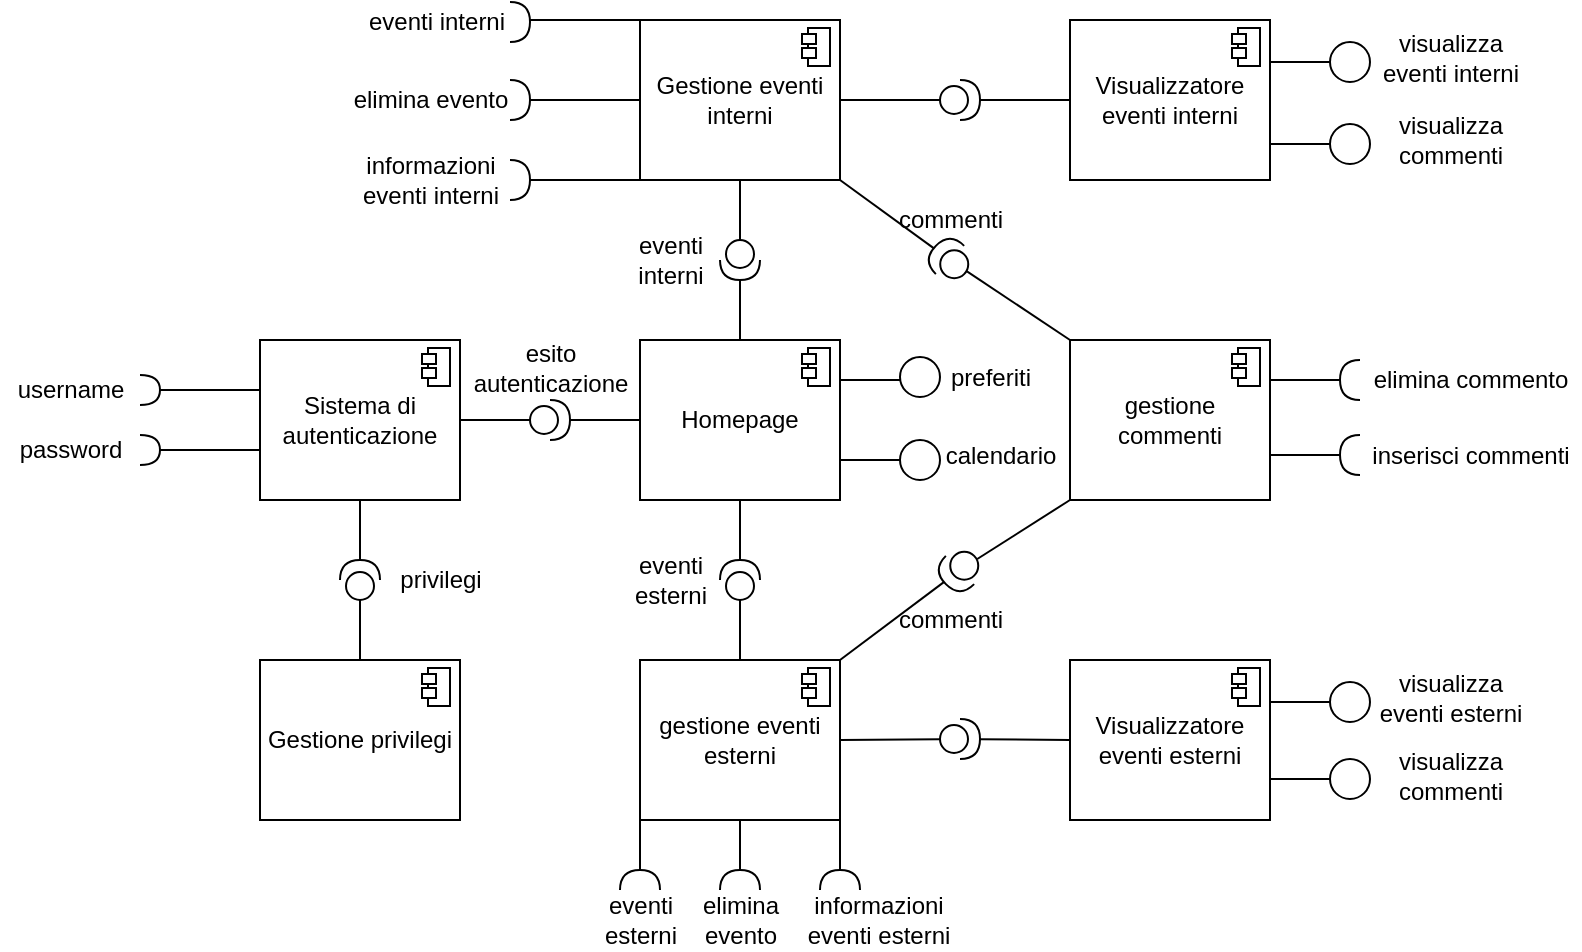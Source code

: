 <mxfile version="17.4.2" type="google"><diagram id="i2TZIHiU8EN7lXy9CvAy" name="Page-1"><mxGraphModel grid="1" page="1" gridSize="10" guides="1" tooltips="1" connect="1" arrows="1" fold="1" pageScale="1" pageWidth="1169" pageHeight="827" math="0" shadow="0"><root><mxCell id="0"/><mxCell id="1" parent="0"/><mxCell id="lE3G8hL8nq2MJDjkyOP7-1" value="Homepage" style="rounded=0;whiteSpace=wrap;html=1;" vertex="1" parent="1"><mxGeometry x="490" y="359" width="100" height="80" as="geometry"/></mxCell><mxCell id="lE3G8hL8nq2MJDjkyOP7-2" value="Sistema di autenticazione" style="rounded=0;whiteSpace=wrap;html=1;" vertex="1" parent="1"><mxGeometry x="300" y="359" width="100" height="80" as="geometry"/></mxCell><mxCell id="lE3G8hL8nq2MJDjkyOP7-10" style="edgeStyle=orthogonalEdgeStyle;rounded=0;orthogonalLoop=1;jettySize=auto;html=1;entryX=0;entryY=0.25;entryDx=0;entryDy=0;endArrow=none;endFill=0;" edge="1" parent="1" source="lE3G8hL8nq2MJDjkyOP7-9" target="lE3G8hL8nq2MJDjkyOP7-2"><mxGeometry relative="1" as="geometry"><mxPoint x="290" y="384" as="targetPoint"/><Array as="points"><mxPoint x="300" y="384"/></Array></mxGeometry></mxCell><mxCell id="lE3G8hL8nq2MJDjkyOP7-9" value="" style="shape=requiredInterface;html=1;verticalLabelPosition=bottom;sketch=0;" vertex="1" parent="1"><mxGeometry x="240" y="376.5" width="10" height="15" as="geometry"/></mxCell><mxCell id="lE3G8hL8nq2MJDjkyOP7-11" style="edgeStyle=orthogonalEdgeStyle;rounded=0;orthogonalLoop=1;jettySize=auto;html=1;entryX=0;entryY=0.25;entryDx=0;entryDy=0;endArrow=none;endFill=0;" edge="1" parent="1" source="lE3G8hL8nq2MJDjkyOP7-12"><mxGeometry relative="1" as="geometry"><mxPoint x="300" y="414" as="targetPoint"/><Array as="points"><mxPoint x="280" y="414"/><mxPoint x="280" y="414"/></Array></mxGeometry></mxCell><mxCell id="lE3G8hL8nq2MJDjkyOP7-12" value="" style="shape=requiredInterface;html=1;verticalLabelPosition=bottom;sketch=0;" vertex="1" parent="1"><mxGeometry x="240" y="406.5" width="10" height="15" as="geometry"/></mxCell><mxCell id="lE3G8hL8nq2MJDjkyOP7-13" value="username" style="text;html=1;align=center;verticalAlign=middle;resizable=0;points=[];autosize=1;strokeColor=none;fillColor=none;" vertex="1" parent="1"><mxGeometry x="170" y="374" width="70" height="20" as="geometry"/></mxCell><mxCell id="lE3G8hL8nq2MJDjkyOP7-14" value="password" style="text;html=1;align=center;verticalAlign=middle;resizable=0;points=[];autosize=1;strokeColor=none;fillColor=none;" vertex="1" parent="1"><mxGeometry x="170" y="404" width="70" height="20" as="geometry"/></mxCell><mxCell id="lE3G8hL8nq2MJDjkyOP7-21" value="" style="group" connectable="0" vertex="1" parent="1"><mxGeometry x="381" y="363" width="14" height="19" as="geometry"/></mxCell><mxCell id="lE3G8hL8nq2MJDjkyOP7-22" value="" style="rounded=0;whiteSpace=wrap;html=1;" vertex="1" parent="lE3G8hL8nq2MJDjkyOP7-21"><mxGeometry x="3" width="11" height="19" as="geometry"/></mxCell><mxCell id="lE3G8hL8nq2MJDjkyOP7-23" value="" style="rounded=0;whiteSpace=wrap;html=1;" vertex="1" parent="lE3G8hL8nq2MJDjkyOP7-21"><mxGeometry y="10" width="7" height="5" as="geometry"/></mxCell><mxCell id="lE3G8hL8nq2MJDjkyOP7-24" value="" style="rounded=0;whiteSpace=wrap;html=1;" vertex="1" parent="lE3G8hL8nq2MJDjkyOP7-21"><mxGeometry y="3" width="7" height="5" as="geometry"/></mxCell><mxCell id="lE3G8hL8nq2MJDjkyOP7-30" value="" style="group" connectable="0" vertex="1" parent="1"><mxGeometry x="571" y="363" width="14" height="19" as="geometry"/></mxCell><mxCell id="lE3G8hL8nq2MJDjkyOP7-31" value="" style="rounded=0;whiteSpace=wrap;html=1;" vertex="1" parent="lE3G8hL8nq2MJDjkyOP7-30"><mxGeometry x="3" width="11" height="19" as="geometry"/></mxCell><mxCell id="lE3G8hL8nq2MJDjkyOP7-32" value="" style="rounded=0;whiteSpace=wrap;html=1;" vertex="1" parent="lE3G8hL8nq2MJDjkyOP7-30"><mxGeometry y="10" width="7" height="5" as="geometry"/></mxCell><mxCell id="lE3G8hL8nq2MJDjkyOP7-33" value="" style="rounded=0;whiteSpace=wrap;html=1;" vertex="1" parent="lE3G8hL8nq2MJDjkyOP7-30"><mxGeometry y="3" width="7" height="5" as="geometry"/></mxCell><mxCell id="lE3G8hL8nq2MJDjkyOP7-35" value="esito&lt;br&gt;autenticazione" style="text;html=1;align=center;verticalAlign=middle;resizable=0;points=[];autosize=1;strokeColor=none;fillColor=none;" vertex="1" parent="1"><mxGeometry x="400" y="357.5" width="90" height="30" as="geometry"/></mxCell><mxCell id="lE3G8hL8nq2MJDjkyOP7-38" value="Gestione eventi interni" style="rounded=0;whiteSpace=wrap;html=1;" vertex="1" parent="1"><mxGeometry x="490" y="199" width="100" height="80" as="geometry"/></mxCell><mxCell id="lE3G8hL8nq2MJDjkyOP7-39" value="" style="group" connectable="0" vertex="1" parent="1"><mxGeometry x="571" y="203" width="14" height="19" as="geometry"/></mxCell><mxCell id="lE3G8hL8nq2MJDjkyOP7-40" value="" style="rounded=0;whiteSpace=wrap;html=1;" vertex="1" parent="lE3G8hL8nq2MJDjkyOP7-39"><mxGeometry x="3" width="11" height="19" as="geometry"/></mxCell><mxCell id="lE3G8hL8nq2MJDjkyOP7-41" value="" style="rounded=0;whiteSpace=wrap;html=1;" vertex="1" parent="lE3G8hL8nq2MJDjkyOP7-39"><mxGeometry y="10" width="7" height="5" as="geometry"/></mxCell><mxCell id="lE3G8hL8nq2MJDjkyOP7-42" value="" style="rounded=0;whiteSpace=wrap;html=1;" vertex="1" parent="lE3G8hL8nq2MJDjkyOP7-39"><mxGeometry y="3" width="7" height="5" as="geometry"/></mxCell><mxCell id="lE3G8hL8nq2MJDjkyOP7-43" value="gestione eventi esterni" style="rounded=0;whiteSpace=wrap;html=1;" vertex="1" parent="1"><mxGeometry x="490" y="519" width="100" height="80" as="geometry"/></mxCell><mxCell id="lE3G8hL8nq2MJDjkyOP7-44" value="" style="group" connectable="0" vertex="1" parent="1"><mxGeometry x="571" y="523" width="14" height="19" as="geometry"/></mxCell><mxCell id="lE3G8hL8nq2MJDjkyOP7-45" value="" style="rounded=0;whiteSpace=wrap;html=1;" vertex="1" parent="lE3G8hL8nq2MJDjkyOP7-44"><mxGeometry x="3" width="11" height="19" as="geometry"/></mxCell><mxCell id="lE3G8hL8nq2MJDjkyOP7-46" value="" style="rounded=0;whiteSpace=wrap;html=1;" vertex="1" parent="lE3G8hL8nq2MJDjkyOP7-44"><mxGeometry y="10" width="7" height="5" as="geometry"/></mxCell><mxCell id="lE3G8hL8nq2MJDjkyOP7-47" value="" style="rounded=0;whiteSpace=wrap;html=1;" vertex="1" parent="lE3G8hL8nq2MJDjkyOP7-44"><mxGeometry y="3" width="7" height="5" as="geometry"/></mxCell><mxCell id="lE3G8hL8nq2MJDjkyOP7-55" style="edgeStyle=orthogonalEdgeStyle;rounded=0;orthogonalLoop=1;jettySize=auto;html=1;entryX=0;entryY=0.5;entryDx=0;entryDy=0;endArrow=none;endFill=0;" edge="1" parent="1" source="lE3G8hL8nq2MJDjkyOP7-54" target="lE3G8hL8nq2MJDjkyOP7-1"><mxGeometry relative="1" as="geometry"/></mxCell><mxCell id="lE3G8hL8nq2MJDjkyOP7-56" style="edgeStyle=orthogonalEdgeStyle;rounded=0;orthogonalLoop=1;jettySize=auto;html=1;entryX=1;entryY=0.5;entryDx=0;entryDy=0;endArrow=none;endFill=0;" edge="1" parent="1" source="lE3G8hL8nq2MJDjkyOP7-54" target="lE3G8hL8nq2MJDjkyOP7-2"><mxGeometry relative="1" as="geometry"/></mxCell><mxCell id="lE3G8hL8nq2MJDjkyOP7-54" value="" style="shape=providedRequiredInterface;html=1;verticalLabelPosition=bottom;sketch=0;" vertex="1" parent="1"><mxGeometry x="435" y="389" width="20" height="20" as="geometry"/></mxCell><mxCell id="lE3G8hL8nq2MJDjkyOP7-62" style="edgeStyle=orthogonalEdgeStyle;rounded=0;orthogonalLoop=1;jettySize=auto;html=1;entryX=0.5;entryY=1;entryDx=0;entryDy=0;endArrow=none;endFill=0;" edge="1" parent="1" source="lE3G8hL8nq2MJDjkyOP7-61" target="lE3G8hL8nq2MJDjkyOP7-38"><mxGeometry relative="1" as="geometry"/></mxCell><mxCell id="lE3G8hL8nq2MJDjkyOP7-63" style="edgeStyle=orthogonalEdgeStyle;rounded=0;orthogonalLoop=1;jettySize=auto;html=1;entryX=0.5;entryY=0;entryDx=0;entryDy=0;endArrow=none;endFill=0;" edge="1" parent="1" source="lE3G8hL8nq2MJDjkyOP7-61" target="lE3G8hL8nq2MJDjkyOP7-1"><mxGeometry relative="1" as="geometry"/></mxCell><mxCell id="lE3G8hL8nq2MJDjkyOP7-61" value="" style="shape=providedRequiredInterface;html=1;verticalLabelPosition=bottom;sketch=0;rotation=90;" vertex="1" parent="1"><mxGeometry x="530" y="309" width="20" height="20" as="geometry"/></mxCell><mxCell id="lE3G8hL8nq2MJDjkyOP7-64" value="eventi&lt;br&gt;interni" style="text;html=1;align=center;verticalAlign=middle;resizable=0;points=[];autosize=1;strokeColor=none;fillColor=none;" vertex="1" parent="1"><mxGeometry x="480" y="304" width="50" height="30" as="geometry"/></mxCell><mxCell id="lE3G8hL8nq2MJDjkyOP7-66" style="edgeStyle=orthogonalEdgeStyle;rounded=0;orthogonalLoop=1;jettySize=auto;html=1;entryX=0;entryY=0;entryDx=0;entryDy=0;endArrow=none;endFill=0;" edge="1" parent="1" source="lE3G8hL8nq2MJDjkyOP7-65" target="lE3G8hL8nq2MJDjkyOP7-38"><mxGeometry relative="1" as="geometry"><Array as="points"><mxPoint x="430" y="199"/></Array></mxGeometry></mxCell><mxCell id="lE3G8hL8nq2MJDjkyOP7-65" value="" style="shape=requiredInterface;html=1;verticalLabelPosition=bottom;sketch=0;" vertex="1" parent="1"><mxGeometry x="425" y="190" width="10" height="20" as="geometry"/></mxCell><mxCell id="lE3G8hL8nq2MJDjkyOP7-68" style="edgeStyle=orthogonalEdgeStyle;rounded=0;orthogonalLoop=1;jettySize=auto;html=1;endArrow=none;endFill=0;" edge="1" parent="1" source="lE3G8hL8nq2MJDjkyOP7-67"><mxGeometry relative="1" as="geometry"><mxPoint x="490" y="279" as="targetPoint"/><Array as="points"><mxPoint x="430" y="279"/><mxPoint x="490" y="279"/></Array></mxGeometry></mxCell><mxCell id="lE3G8hL8nq2MJDjkyOP7-67" value="" style="shape=requiredInterface;html=1;verticalLabelPosition=bottom;sketch=0;" vertex="1" parent="1"><mxGeometry x="425" y="269" width="10" height="20" as="geometry"/></mxCell><mxCell id="lE3G8hL8nq2MJDjkyOP7-69" value="eventi interni" style="text;html=1;align=center;verticalAlign=middle;resizable=0;points=[];autosize=1;strokeColor=none;fillColor=none;" vertex="1" parent="1"><mxGeometry x="348" y="190" width="80" height="20" as="geometry"/></mxCell><mxCell id="lE3G8hL8nq2MJDjkyOP7-72" value="informazioni&lt;br&gt;eventi interni" style="text;html=1;align=center;verticalAlign=middle;resizable=0;points=[];autosize=1;strokeColor=none;fillColor=none;" vertex="1" parent="1"><mxGeometry x="345" y="264" width="80" height="30" as="geometry"/></mxCell><mxCell id="lE3G8hL8nq2MJDjkyOP7-74" style="edgeStyle=orthogonalEdgeStyle;rounded=0;orthogonalLoop=1;jettySize=auto;html=1;endArrow=none;endFill=0;entryX=0.5;entryY=0;entryDx=0;entryDy=0;" edge="1" parent="1" source="lE3G8hL8nq2MJDjkyOP7-73" target="lE3G8hL8nq2MJDjkyOP7-43"><mxGeometry relative="1" as="geometry"><mxPoint x="540" y="509" as="targetPoint"/></mxGeometry></mxCell><mxCell id="lE3G8hL8nq2MJDjkyOP7-75" style="edgeStyle=orthogonalEdgeStyle;rounded=0;orthogonalLoop=1;jettySize=auto;html=1;entryX=0.5;entryY=1;entryDx=0;entryDy=0;endArrow=none;endFill=0;" edge="1" parent="1" source="lE3G8hL8nq2MJDjkyOP7-73" target="lE3G8hL8nq2MJDjkyOP7-1"><mxGeometry relative="1" as="geometry"/></mxCell><mxCell id="lE3G8hL8nq2MJDjkyOP7-73" value="" style="shape=providedRequiredInterface;html=1;verticalLabelPosition=bottom;sketch=0;rotation=-90;" vertex="1" parent="1"><mxGeometry x="530" y="469" width="20" height="20" as="geometry"/></mxCell><mxCell id="lE3G8hL8nq2MJDjkyOP7-77" style="edgeStyle=orthogonalEdgeStyle;rounded=0;orthogonalLoop=1;jettySize=auto;html=1;entryX=0;entryY=1;entryDx=0;entryDy=0;endArrow=none;endFill=0;exitX=1;exitY=0.5;exitDx=0;exitDy=0;exitPerimeter=0;" edge="1" parent="1" source="OI99vbvqnjOwqRZW9WAy-7" target="lE3G8hL8nq2MJDjkyOP7-43"><mxGeometry relative="1" as="geometry"><mxPoint x="648" y="649" as="targetPoint"/><mxPoint x="486" y="624" as="sourcePoint"/><Array as="points"><mxPoint x="490" y="624"/></Array></mxGeometry></mxCell><mxCell id="lE3G8hL8nq2MJDjkyOP7-79" style="rounded=0;orthogonalLoop=1;jettySize=auto;html=1;endArrow=none;endFill=0;entryX=1;entryY=1;entryDx=0;entryDy=0;" edge="1" parent="1" source="lE3G8hL8nq2MJDjkyOP7-80" target="lE3G8hL8nq2MJDjkyOP7-43"><mxGeometry relative="1" as="geometry"><mxPoint x="564" y="599" as="targetPoint"/></mxGeometry></mxCell><mxCell id="lE3G8hL8nq2MJDjkyOP7-80" value="" style="shape=requiredInterface;html=1;verticalLabelPosition=bottom;sketch=0;rotation=-90;" vertex="1" parent="1"><mxGeometry x="585" y="619" width="10" height="20" as="geometry"/></mxCell><mxCell id="lE3G8hL8nq2MJDjkyOP7-81" value="eventi&lt;br&gt;esterni" style="text;html=1;align=center;verticalAlign=middle;resizable=0;points=[];autosize=1;strokeColor=none;fillColor=none;" vertex="1" parent="1"><mxGeometry x="465" y="634" width="50" height="30" as="geometry"/></mxCell><mxCell id="lE3G8hL8nq2MJDjkyOP7-82" value="informazioni&lt;br&gt;eventi esterni" style="text;html=1;align=center;verticalAlign=middle;resizable=0;points=[];autosize=1;strokeColor=none;fillColor=none;" vertex="1" parent="1"><mxGeometry x="564" y="634" width="90" height="30" as="geometry"/></mxCell><mxCell id="lE3G8hL8nq2MJDjkyOP7-83" value="eventi&lt;br&gt;esterni" style="text;html=1;align=center;verticalAlign=middle;resizable=0;points=[];autosize=1;strokeColor=none;fillColor=none;rotation=0;" vertex="1" parent="1"><mxGeometry x="480" y="464" width="50" height="30" as="geometry"/></mxCell><mxCell id="lE3G8hL8nq2MJDjkyOP7-84" value="gestione commenti" style="rounded=0;whiteSpace=wrap;html=1;" vertex="1" parent="1"><mxGeometry x="705" y="359" width="100" height="80" as="geometry"/></mxCell><mxCell id="lE3G8hL8nq2MJDjkyOP7-85" value="" style="group" connectable="0" vertex="1" parent="1"><mxGeometry x="786" y="363" width="14" height="19" as="geometry"/></mxCell><mxCell id="lE3G8hL8nq2MJDjkyOP7-86" value="" style="rounded=0;whiteSpace=wrap;html=1;" vertex="1" parent="lE3G8hL8nq2MJDjkyOP7-85"><mxGeometry x="3" width="11" height="19" as="geometry"/></mxCell><mxCell id="lE3G8hL8nq2MJDjkyOP7-87" value="" style="rounded=0;whiteSpace=wrap;html=1;" vertex="1" parent="lE3G8hL8nq2MJDjkyOP7-85"><mxGeometry y="10" width="7" height="5" as="geometry"/></mxCell><mxCell id="lE3G8hL8nq2MJDjkyOP7-88" value="" style="rounded=0;whiteSpace=wrap;html=1;" vertex="1" parent="lE3G8hL8nq2MJDjkyOP7-85"><mxGeometry y="3" width="7" height="5" as="geometry"/></mxCell><mxCell id="lE3G8hL8nq2MJDjkyOP7-98" style="edgeStyle=none;rounded=0;orthogonalLoop=1;jettySize=auto;html=1;entryX=1;entryY=0.5;entryDx=0;entryDy=0;endArrow=none;endFill=0;" edge="1" parent="1" source="lE3G8hL8nq2MJDjkyOP7-97"><mxGeometry relative="1" as="geometry"><mxPoint x="805" y="416.5" as="targetPoint"/></mxGeometry></mxCell><mxCell id="lE3G8hL8nq2MJDjkyOP7-97" value="" style="shape=requiredInterface;html=1;verticalLabelPosition=bottom;sketch=0;rotation=-180;" vertex="1" parent="1"><mxGeometry x="840" y="406.5" width="10" height="20" as="geometry"/></mxCell><mxCell id="lE3G8hL8nq2MJDjkyOP7-99" value="inserisci commenti" style="text;html=1;align=center;verticalAlign=middle;resizable=0;points=[];autosize=1;strokeColor=none;fillColor=none;" vertex="1" parent="1"><mxGeometry x="850" y="406.5" width="110" height="20" as="geometry"/></mxCell><mxCell id="lE3G8hL8nq2MJDjkyOP7-101" style="edgeStyle=none;rounded=0;orthogonalLoop=1;jettySize=auto;html=1;entryX=1;entryY=1;entryDx=0;entryDy=0;endArrow=none;endFill=0;" edge="1" parent="1" source="lE3G8hL8nq2MJDjkyOP7-100" target="lE3G8hL8nq2MJDjkyOP7-38"><mxGeometry relative="1" as="geometry"/></mxCell><mxCell id="lE3G8hL8nq2MJDjkyOP7-107" style="edgeStyle=none;rounded=0;orthogonalLoop=1;jettySize=auto;html=1;entryX=0;entryY=0;entryDx=0;entryDy=0;endArrow=none;endFill=0;" edge="1" parent="1" source="lE3G8hL8nq2MJDjkyOP7-100" target="lE3G8hL8nq2MJDjkyOP7-84"><mxGeometry relative="1" as="geometry"/></mxCell><mxCell id="lE3G8hL8nq2MJDjkyOP7-100" value="" style="shape=providedRequiredInterface;html=1;verticalLabelPosition=bottom;sketch=0;rotation=-135;" vertex="1" parent="1"><mxGeometry x="635" y="309" width="20" height="20" as="geometry"/></mxCell><mxCell id="lE3G8hL8nq2MJDjkyOP7-102" value="Visualizzatore eventi interni" style="rounded=0;whiteSpace=wrap;html=1;" vertex="1" parent="1"><mxGeometry x="705" y="199" width="100" height="80" as="geometry"/></mxCell><mxCell id="lE3G8hL8nq2MJDjkyOP7-103" value="" style="group" connectable="0" vertex="1" parent="1"><mxGeometry x="786" y="203" width="14" height="19" as="geometry"/></mxCell><mxCell id="lE3G8hL8nq2MJDjkyOP7-104" value="" style="rounded=0;whiteSpace=wrap;html=1;" vertex="1" parent="lE3G8hL8nq2MJDjkyOP7-103"><mxGeometry x="3" width="11" height="19" as="geometry"/></mxCell><mxCell id="lE3G8hL8nq2MJDjkyOP7-105" value="" style="rounded=0;whiteSpace=wrap;html=1;" vertex="1" parent="lE3G8hL8nq2MJDjkyOP7-103"><mxGeometry y="10" width="7" height="5" as="geometry"/></mxCell><mxCell id="lE3G8hL8nq2MJDjkyOP7-106" value="" style="rounded=0;whiteSpace=wrap;html=1;" vertex="1" parent="lE3G8hL8nq2MJDjkyOP7-103"><mxGeometry y="3" width="7" height="5" as="geometry"/></mxCell><mxCell id="lE3G8hL8nq2MJDjkyOP7-112" style="edgeStyle=none;rounded=0;orthogonalLoop=1;jettySize=auto;html=1;entryX=1;entryY=0.5;entryDx=0;entryDy=0;endArrow=none;endFill=0;" edge="1" parent="1" source="lE3G8hL8nq2MJDjkyOP7-111"><mxGeometry relative="1" as="geometry"><mxPoint x="805" y="220" as="targetPoint"/></mxGeometry></mxCell><mxCell id="lE3G8hL8nq2MJDjkyOP7-111" value="" style="ellipse;whiteSpace=wrap;html=1;" vertex="1" parent="1"><mxGeometry x="835" y="210" width="20" height="20" as="geometry"/></mxCell><mxCell id="lE3G8hL8nq2MJDjkyOP7-113" value="visualizza&lt;br&gt;eventi interni" style="text;html=1;align=center;verticalAlign=middle;resizable=0;points=[];autosize=1;strokeColor=none;fillColor=none;" vertex="1" parent="1"><mxGeometry x="855" y="203" width="80" height="30" as="geometry"/></mxCell><mxCell id="lE3G8hL8nq2MJDjkyOP7-114" style="edgeStyle=none;rounded=0;orthogonalLoop=1;jettySize=auto;html=1;entryX=1;entryY=0.5;entryDx=0;entryDy=0;endArrow=none;endFill=0;" edge="1" parent="1" source="lE3G8hL8nq2MJDjkyOP7-116"><mxGeometry relative="1" as="geometry"><mxPoint x="590" y="559" as="targetPoint"/></mxGeometry></mxCell><mxCell id="lE3G8hL8nq2MJDjkyOP7-115" style="edgeStyle=none;rounded=0;orthogonalLoop=1;jettySize=auto;html=1;entryX=0;entryY=0.5;entryDx=0;entryDy=0;endArrow=none;endFill=0;" edge="1" parent="1" source="lE3G8hL8nq2MJDjkyOP7-116" target="lE3G8hL8nq2MJDjkyOP7-117"><mxGeometry relative="1" as="geometry"/></mxCell><mxCell id="lE3G8hL8nq2MJDjkyOP7-116" value="" style="shape=providedRequiredInterface;html=1;verticalLabelPosition=bottom;sketch=0;rotation=0;" vertex="1" parent="1"><mxGeometry x="640" y="548.5" width="20" height="20" as="geometry"/></mxCell><mxCell id="lE3G8hL8nq2MJDjkyOP7-117" value="Visualizzatore eventi esterni" style="rounded=0;whiteSpace=wrap;html=1;" vertex="1" parent="1"><mxGeometry x="705" y="519" width="100" height="80" as="geometry"/></mxCell><mxCell id="lE3G8hL8nq2MJDjkyOP7-118" value="" style="group" connectable="0" vertex="1" parent="1"><mxGeometry x="786" y="523" width="14" height="19" as="geometry"/></mxCell><mxCell id="lE3G8hL8nq2MJDjkyOP7-119" value="" style="rounded=0;whiteSpace=wrap;html=1;" vertex="1" parent="lE3G8hL8nq2MJDjkyOP7-118"><mxGeometry x="3" width="11" height="19" as="geometry"/></mxCell><mxCell id="lE3G8hL8nq2MJDjkyOP7-120" value="" style="rounded=0;whiteSpace=wrap;html=1;" vertex="1" parent="lE3G8hL8nq2MJDjkyOP7-118"><mxGeometry y="10" width="7" height="5" as="geometry"/></mxCell><mxCell id="lE3G8hL8nq2MJDjkyOP7-121" value="" style="rounded=0;whiteSpace=wrap;html=1;" vertex="1" parent="lE3G8hL8nq2MJDjkyOP7-118"><mxGeometry y="3" width="7" height="5" as="geometry"/></mxCell><mxCell id="lE3G8hL8nq2MJDjkyOP7-122" style="edgeStyle=none;rounded=0;orthogonalLoop=1;jettySize=auto;html=1;entryX=1;entryY=0.5;entryDx=0;entryDy=0;endArrow=none;endFill=0;" edge="1" parent="1" source="lE3G8hL8nq2MJDjkyOP7-123"><mxGeometry relative="1" as="geometry"><mxPoint x="805" y="540" as="targetPoint"/></mxGeometry></mxCell><mxCell id="lE3G8hL8nq2MJDjkyOP7-123" value="" style="ellipse;whiteSpace=wrap;html=1;" vertex="1" parent="1"><mxGeometry x="835" y="530" width="20" height="20" as="geometry"/></mxCell><mxCell id="lE3G8hL8nq2MJDjkyOP7-124" value="visualizza&lt;br&gt;eventi esterni" style="text;html=1;align=center;verticalAlign=middle;resizable=0;points=[];autosize=1;strokeColor=none;fillColor=none;" vertex="1" parent="1"><mxGeometry x="850" y="523" width="90" height="30" as="geometry"/></mxCell><mxCell id="lE3G8hL8nq2MJDjkyOP7-125" style="edgeStyle=none;rounded=0;orthogonalLoop=1;jettySize=auto;html=1;entryX=1;entryY=0.5;entryDx=0;entryDy=0;endArrow=none;endFill=0;" edge="1" parent="1" source="lE3G8hL8nq2MJDjkyOP7-126"><mxGeometry relative="1" as="geometry"><mxPoint x="805" y="261" as="targetPoint"/></mxGeometry></mxCell><mxCell id="lE3G8hL8nq2MJDjkyOP7-126" value="" style="ellipse;whiteSpace=wrap;html=1;" vertex="1" parent="1"><mxGeometry x="835" y="251" width="20" height="20" as="geometry"/></mxCell><mxCell id="lE3G8hL8nq2MJDjkyOP7-127" value="visualizza&lt;br&gt;commenti" style="text;html=1;align=center;verticalAlign=middle;resizable=0;points=[];autosize=1;strokeColor=none;fillColor=none;" vertex="1" parent="1"><mxGeometry x="860" y="244" width="70" height="30" as="geometry"/></mxCell><mxCell id="lE3G8hL8nq2MJDjkyOP7-128" style="edgeStyle=none;rounded=0;orthogonalLoop=1;jettySize=auto;html=1;entryX=1;entryY=0.5;entryDx=0;entryDy=0;endArrow=none;endFill=0;" edge="1" parent="1" source="lE3G8hL8nq2MJDjkyOP7-129"><mxGeometry relative="1" as="geometry"><mxPoint x="805" y="578.5" as="targetPoint"/></mxGeometry></mxCell><mxCell id="lE3G8hL8nq2MJDjkyOP7-129" value="" style="ellipse;whiteSpace=wrap;html=1;" vertex="1" parent="1"><mxGeometry x="835" y="568.5" width="20" height="20" as="geometry"/></mxCell><mxCell id="lE3G8hL8nq2MJDjkyOP7-130" value="visualizza&lt;br&gt;commenti" style="text;html=1;align=center;verticalAlign=middle;resizable=0;points=[];autosize=1;strokeColor=none;fillColor=none;" vertex="1" parent="1"><mxGeometry x="860" y="561.5" width="70" height="30" as="geometry"/></mxCell><mxCell id="lE3G8hL8nq2MJDjkyOP7-131" style="edgeStyle=none;rounded=0;orthogonalLoop=1;jettySize=auto;html=1;entryX=1;entryY=0.5;entryDx=0;entryDy=0;endArrow=none;endFill=0;" edge="1" parent="1" source="lE3G8hL8nq2MJDjkyOP7-132"><mxGeometry relative="1" as="geometry"><mxPoint x="805" y="379" as="targetPoint"/></mxGeometry></mxCell><mxCell id="lE3G8hL8nq2MJDjkyOP7-132" value="" style="shape=requiredInterface;html=1;verticalLabelPosition=bottom;sketch=0;rotation=-180;" vertex="1" parent="1"><mxGeometry x="840" y="369" width="10" height="20" as="geometry"/></mxCell><mxCell id="lE3G8hL8nq2MJDjkyOP7-133" value="elimina commento" style="text;html=1;align=center;verticalAlign=middle;resizable=0;points=[];autosize=1;strokeColor=none;fillColor=none;" vertex="1" parent="1"><mxGeometry x="850" y="369" width="110" height="20" as="geometry"/></mxCell><mxCell id="lE3G8hL8nq2MJDjkyOP7-135" style="edgeStyle=none;rounded=0;orthogonalLoop=1;jettySize=auto;html=1;entryX=0;entryY=0.5;entryDx=0;entryDy=0;endArrow=none;endFill=0;" edge="1" parent="1" source="lE3G8hL8nq2MJDjkyOP7-134" target="lE3G8hL8nq2MJDjkyOP7-102"><mxGeometry relative="1" as="geometry"/></mxCell><mxCell id="lE3G8hL8nq2MJDjkyOP7-136" style="edgeStyle=none;rounded=0;orthogonalLoop=1;jettySize=auto;html=1;entryX=1;entryY=0.5;entryDx=0;entryDy=0;endArrow=none;endFill=0;" edge="1" parent="1" source="lE3G8hL8nq2MJDjkyOP7-134" target="lE3G8hL8nq2MJDjkyOP7-38"><mxGeometry relative="1" as="geometry"/></mxCell><mxCell id="lE3G8hL8nq2MJDjkyOP7-134" value="" style="shape=providedRequiredInterface;html=1;verticalLabelPosition=bottom;sketch=0;rotation=0;" vertex="1" parent="1"><mxGeometry x="640" y="229" width="20" height="20" as="geometry"/></mxCell><mxCell id="lE3G8hL8nq2MJDjkyOP7-138" style="edgeStyle=none;rounded=0;orthogonalLoop=1;jettySize=auto;html=1;entryX=0;entryY=1;entryDx=0;entryDy=0;endArrow=none;endFill=0;" edge="1" parent="1" source="lE3G8hL8nq2MJDjkyOP7-137" target="lE3G8hL8nq2MJDjkyOP7-84"><mxGeometry relative="1" as="geometry"/></mxCell><mxCell id="lE3G8hL8nq2MJDjkyOP7-139" style="edgeStyle=none;rounded=0;orthogonalLoop=1;jettySize=auto;html=1;entryX=1;entryY=0;entryDx=0;entryDy=0;endArrow=none;endFill=0;" edge="1" parent="1" source="lE3G8hL8nq2MJDjkyOP7-137" target="lE3G8hL8nq2MJDjkyOP7-43"><mxGeometry relative="1" as="geometry"/></mxCell><mxCell id="lE3G8hL8nq2MJDjkyOP7-137" value="" style="shape=providedRequiredInterface;html=1;verticalLabelPosition=bottom;sketch=0;rotation=-225;" vertex="1" parent="1"><mxGeometry x="640" y="464" width="20" height="20" as="geometry"/></mxCell><mxCell id="lE3G8hL8nq2MJDjkyOP7-145" value="Gestione privilegi" style="rounded=0;whiteSpace=wrap;html=1;" vertex="1" parent="1"><mxGeometry x="300" y="519" width="100" height="80" as="geometry"/></mxCell><mxCell id="lE3G8hL8nq2MJDjkyOP7-146" value="" style="group" connectable="0" vertex="1" parent="1"><mxGeometry x="381" y="523" width="14" height="19" as="geometry"/></mxCell><mxCell id="lE3G8hL8nq2MJDjkyOP7-147" value="" style="rounded=0;whiteSpace=wrap;html=1;" vertex="1" parent="lE3G8hL8nq2MJDjkyOP7-146"><mxGeometry x="3" width="11" height="19" as="geometry"/></mxCell><mxCell id="lE3G8hL8nq2MJDjkyOP7-148" value="" style="rounded=0;whiteSpace=wrap;html=1;" vertex="1" parent="lE3G8hL8nq2MJDjkyOP7-146"><mxGeometry y="10" width="7" height="5" as="geometry"/></mxCell><mxCell id="lE3G8hL8nq2MJDjkyOP7-149" value="" style="rounded=0;whiteSpace=wrap;html=1;" vertex="1" parent="lE3G8hL8nq2MJDjkyOP7-146"><mxGeometry y="3" width="7" height="5" as="geometry"/></mxCell><mxCell id="lE3G8hL8nq2MJDjkyOP7-151" style="edgeStyle=none;rounded=0;orthogonalLoop=1;jettySize=auto;html=1;endArrow=none;endFill=0;entryX=0.5;entryY=0;entryDx=0;entryDy=0;" edge="1" parent="1" source="lE3G8hL8nq2MJDjkyOP7-150" target="lE3G8hL8nq2MJDjkyOP7-145"><mxGeometry relative="1" as="geometry"><mxPoint x="400" y="539" as="targetPoint"/></mxGeometry></mxCell><mxCell id="lE3G8hL8nq2MJDjkyOP7-152" style="edgeStyle=none;rounded=0;orthogonalLoop=1;jettySize=auto;html=1;entryX=0.5;entryY=1;entryDx=0;entryDy=0;endArrow=none;endFill=0;" edge="1" parent="1" source="lE3G8hL8nq2MJDjkyOP7-150" target="lE3G8hL8nq2MJDjkyOP7-2"><mxGeometry relative="1" as="geometry"/></mxCell><mxCell id="lE3G8hL8nq2MJDjkyOP7-150" value="" style="shape=providedRequiredInterface;html=1;verticalLabelPosition=bottom;sketch=0;rotation=-90;" vertex="1" parent="1"><mxGeometry x="340" y="469" width="20" height="20" as="geometry"/></mxCell><mxCell id="lE3G8hL8nq2MJDjkyOP7-153" value="privilegi" style="text;html=1;align=center;verticalAlign=middle;resizable=0;points=[];autosize=1;strokeColor=none;fillColor=none;" vertex="1" parent="1"><mxGeometry x="360" y="469" width="60" height="20" as="geometry"/></mxCell><mxCell id="lE3G8hL8nq2MJDjkyOP7-162" style="edgeStyle=none;rounded=0;orthogonalLoop=1;jettySize=auto;html=1;exitX=0;exitY=0.5;exitDx=0;exitDy=0;exitPerimeter=0;endArrow=none;endFill=0;" edge="1" parent="1" source="lE3G8hL8nq2MJDjkyOP7-80" target="lE3G8hL8nq2MJDjkyOP7-80"><mxGeometry relative="1" as="geometry"/></mxCell><mxCell id="OI99vbvqnjOwqRZW9WAy-1" value="commenti" style="text;html=1;align=center;verticalAlign=middle;resizable=0;points=[];autosize=1;strokeColor=none;fillColor=none;" vertex="1" parent="1"><mxGeometry x="610" y="289" width="70" height="20" as="geometry"/></mxCell><mxCell id="OI99vbvqnjOwqRZW9WAy-2" value="commenti" style="text;html=1;align=center;verticalAlign=middle;resizable=0;points=[];autosize=1;strokeColor=none;fillColor=none;" vertex="1" parent="1"><mxGeometry x="610" y="489" width="70" height="20" as="geometry"/></mxCell><mxCell id="OI99vbvqnjOwqRZW9WAy-5" style="edgeStyle=orthogonalEdgeStyle;rounded=0;orthogonalLoop=1;jettySize=auto;html=1;entryX=0;entryY=0.5;entryDx=0;entryDy=0;endArrow=none;endFill=0;" edge="1" parent="1" source="OI99vbvqnjOwqRZW9WAy-4" target="lE3G8hL8nq2MJDjkyOP7-38"><mxGeometry relative="1" as="geometry"/></mxCell><mxCell id="OI99vbvqnjOwqRZW9WAy-4" value="" style="shape=requiredInterface;html=1;verticalLabelPosition=bottom;sketch=0;" vertex="1" parent="1"><mxGeometry x="425" y="229" width="10" height="20" as="geometry"/></mxCell><mxCell id="OI99vbvqnjOwqRZW9WAy-6" value="elimina evento" style="text;html=1;align=center;verticalAlign=middle;resizable=0;points=[];autosize=1;strokeColor=none;fillColor=none;" vertex="1" parent="1"><mxGeometry x="340" y="229" width="90" height="20" as="geometry"/></mxCell><mxCell id="OI99vbvqnjOwqRZW9WAy-7" value="" style="shape=requiredInterface;html=1;verticalLabelPosition=bottom;sketch=0;rotation=-90;" vertex="1" parent="1"><mxGeometry x="485" y="619" width="10" height="20" as="geometry"/></mxCell><mxCell id="OI99vbvqnjOwqRZW9WAy-9" style="edgeStyle=orthogonalEdgeStyle;rounded=0;orthogonalLoop=1;jettySize=auto;html=1;entryX=0.5;entryY=1;entryDx=0;entryDy=0;endArrow=none;endFill=0;" edge="1" parent="1" source="OI99vbvqnjOwqRZW9WAy-8" target="lE3G8hL8nq2MJDjkyOP7-43"><mxGeometry relative="1" as="geometry"/></mxCell><mxCell id="OI99vbvqnjOwqRZW9WAy-8" value="" style="shape=requiredInterface;html=1;verticalLabelPosition=bottom;sketch=0;rotation=-90;" vertex="1" parent="1"><mxGeometry x="535" y="619" width="10" height="20" as="geometry"/></mxCell><mxCell id="OI99vbvqnjOwqRZW9WAy-10" value="elimina&lt;br&gt;evento" style="text;html=1;align=center;verticalAlign=middle;resizable=0;points=[];autosize=1;strokeColor=none;fillColor=none;" vertex="1" parent="1"><mxGeometry x="515" y="634" width="50" height="30" as="geometry"/></mxCell><mxCell id="OI99vbvqnjOwqRZW9WAy-17" style="edgeStyle=orthogonalEdgeStyle;rounded=0;orthogonalLoop=1;jettySize=auto;html=1;entryX=1;entryY=0.25;entryDx=0;entryDy=0;endArrow=none;endFill=0;" edge="1" parent="1" source="OI99vbvqnjOwqRZW9WAy-11" target="lE3G8hL8nq2MJDjkyOP7-1"><mxGeometry relative="1" as="geometry"><Array as="points"><mxPoint x="600" y="379"/><mxPoint x="600" y="379"/></Array></mxGeometry></mxCell><mxCell id="OI99vbvqnjOwqRZW9WAy-11" value="" style="ellipse;whiteSpace=wrap;html=1;" vertex="1" parent="1"><mxGeometry x="620" y="367.5" width="20" height="20" as="geometry"/></mxCell><mxCell id="OI99vbvqnjOwqRZW9WAy-13" value="preferiti" style="text;html=1;align=center;verticalAlign=middle;resizable=0;points=[];autosize=1;strokeColor=none;fillColor=none;" vertex="1" parent="1"><mxGeometry x="635" y="367.5" width="60" height="20" as="geometry"/></mxCell><mxCell id="OI99vbvqnjOwqRZW9WAy-15" style="edgeStyle=orthogonalEdgeStyle;rounded=0;orthogonalLoop=1;jettySize=auto;html=1;entryX=1;entryY=0.75;entryDx=0;entryDy=0;endArrow=none;endFill=0;" edge="1" parent="1" source="OI99vbvqnjOwqRZW9WAy-14" target="lE3G8hL8nq2MJDjkyOP7-1"><mxGeometry relative="1" as="geometry"><Array as="points"><mxPoint x="610" y="419"/><mxPoint x="610" y="419"/></Array></mxGeometry></mxCell><mxCell id="OI99vbvqnjOwqRZW9WAy-14" value="" style="ellipse;whiteSpace=wrap;html=1;" vertex="1" parent="1"><mxGeometry x="620" y="409" width="20" height="20" as="geometry"/></mxCell><mxCell id="OI99vbvqnjOwqRZW9WAy-16" value="calendario" style="text;html=1;align=center;verticalAlign=middle;resizable=0;points=[];autosize=1;strokeColor=none;fillColor=none;" vertex="1" parent="1"><mxGeometry x="635" y="406.5" width="70" height="20" as="geometry"/></mxCell></root></mxGraphModel></diagram></mxfile>